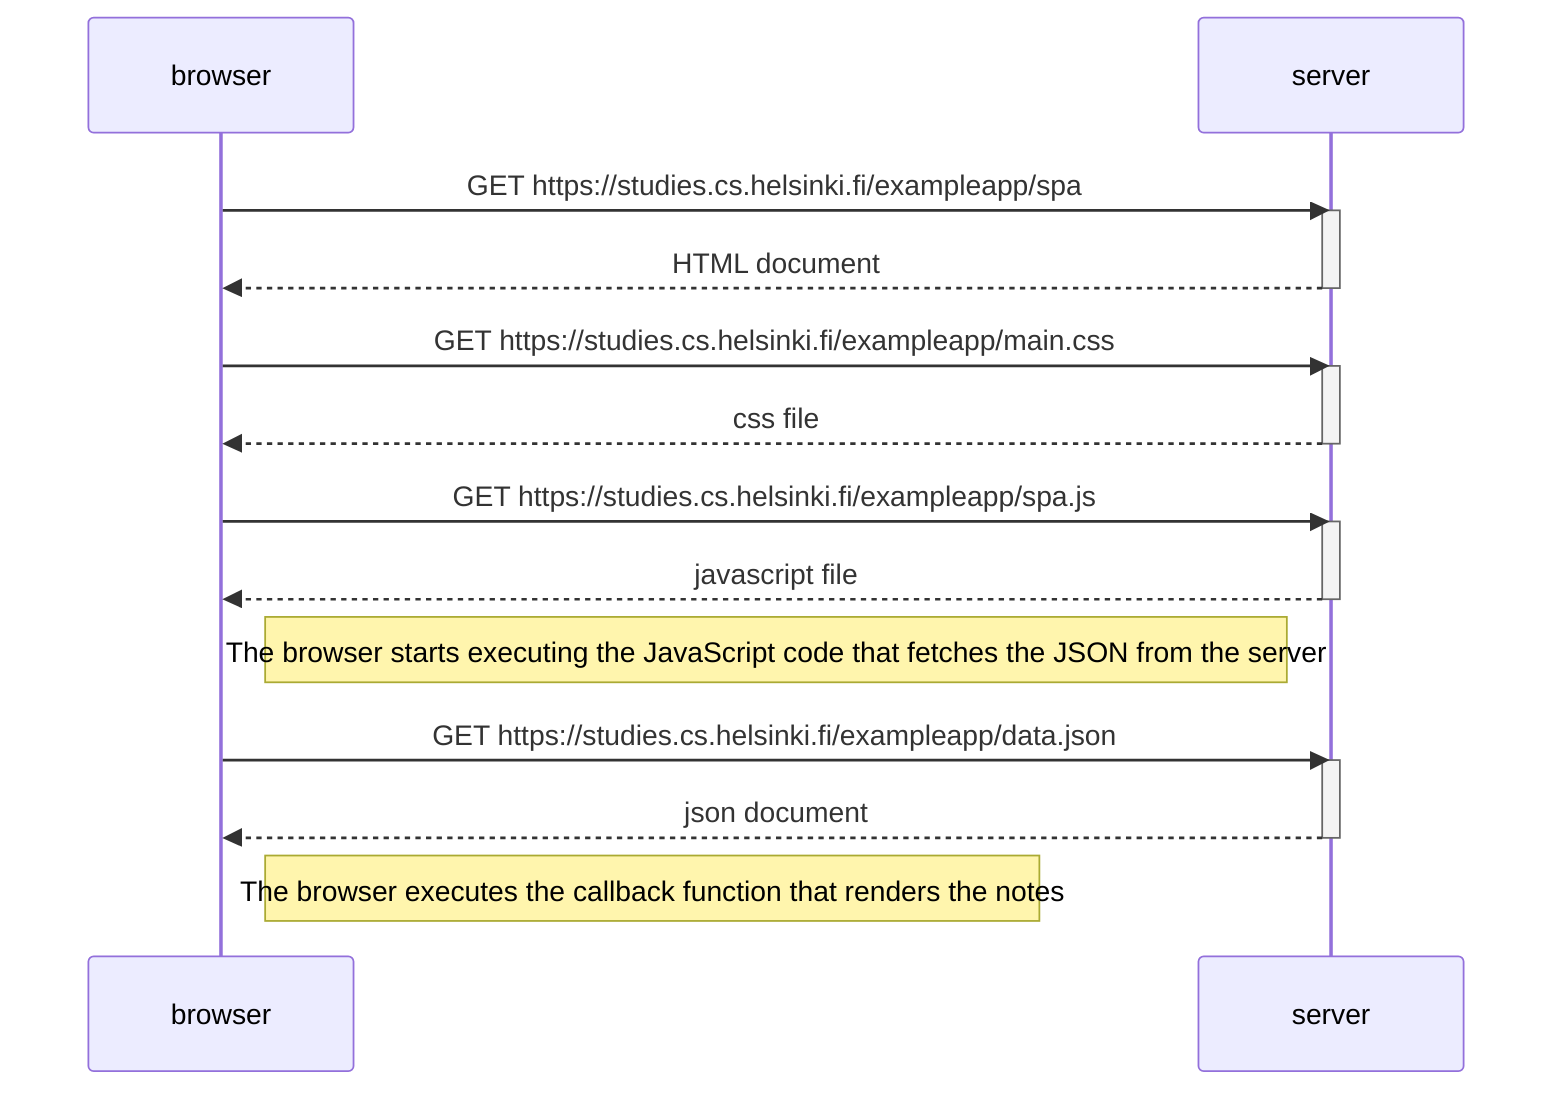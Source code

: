 sequenceDiagram
    participant browser
    participant server
    browser->>server: GET https://studies.cs.helsinki.fi/exampleapp/spa
    activate server
    server-->>browser: HTML document
    deactivate server
    browser->>server: GET https://studies.cs.helsinki.fi/exampleapp/main.css
    activate server
    server-->>browser: css file
    deactivate server
    browser->>server: GET https://studies.cs.helsinki.fi/exampleapp/spa.js
    activate server
    server-->>browser: javascript file
    deactivate server

    Note right of browser: The browser starts executing the JavaScript code that fetches the JSON from the server

    browser->>server: GET https://studies.cs.helsinki.fi/exampleapp/data.json
    activate server
    server-->>browser: json document
    deactivate server

    Note right of browser: The browser executes the callback function that renders the notes